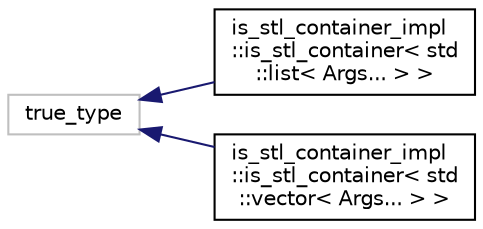 digraph "Graphical Class Hierarchy"
{
  edge [fontname="Helvetica",fontsize="10",labelfontname="Helvetica",labelfontsize="10"];
  node [fontname="Helvetica",fontsize="10",shape=record];
  rankdir="LR";
  Node1 [label="true_type",height=0.2,width=0.4,color="grey75", fillcolor="white", style="filled"];
  Node1 -> Node2 [dir="back",color="midnightblue",fontsize="10",style="solid",fontname="Helvetica"];
  Node2 [label="is_stl_container_impl\l::is_stl_container\< std\l::list\< Args... \> \>",height=0.2,width=0.4,color="black", fillcolor="white", style="filled",URL="$structis__stl__container__impl_1_1is__stl__container_3_01std_1_1list_3_01Args_8_8_8_01_4_01_4.html"];
  Node1 -> Node3 [dir="back",color="midnightblue",fontsize="10",style="solid",fontname="Helvetica"];
  Node3 [label="is_stl_container_impl\l::is_stl_container\< std\l::vector\< Args... \> \>",height=0.2,width=0.4,color="black", fillcolor="white", style="filled",URL="$structis__stl__container__impl_1_1is__stl__container_3_01std_1_1vector_3_01Args_8_8_8_01_4_01_4.html"];
}
